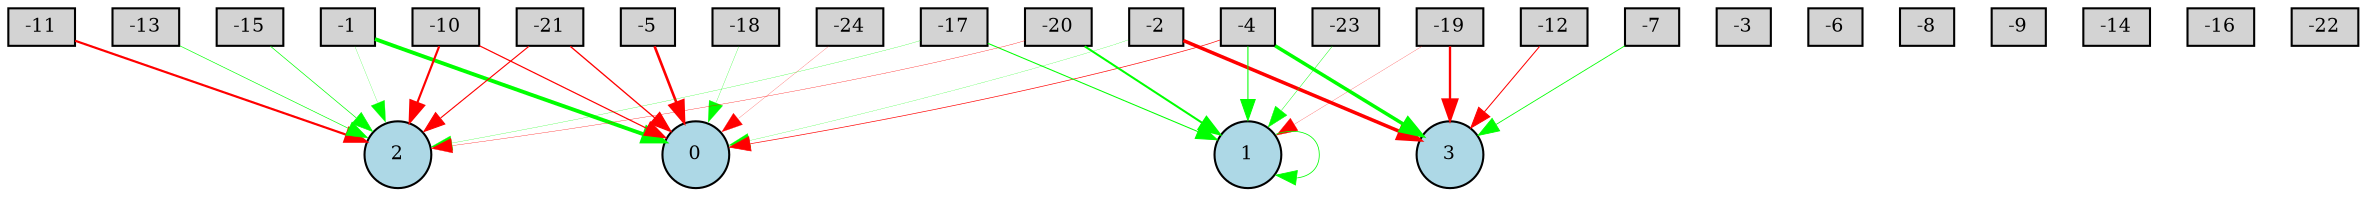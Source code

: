 digraph {
	node [fontsize=9 height=0.2 shape=circle width=0.2]
	-1 [fillcolor=lightgray shape=box style=filled]
	-2 [fillcolor=lightgray shape=box style=filled]
	-3 [fillcolor=lightgray shape=box style=filled]
	-4 [fillcolor=lightgray shape=box style=filled]
	-5 [fillcolor=lightgray shape=box style=filled]
	-6 [fillcolor=lightgray shape=box style=filled]
	-7 [fillcolor=lightgray shape=box style=filled]
	-8 [fillcolor=lightgray shape=box style=filled]
	-9 [fillcolor=lightgray shape=box style=filled]
	-10 [fillcolor=lightgray shape=box style=filled]
	-11 [fillcolor=lightgray shape=box style=filled]
	-12 [fillcolor=lightgray shape=box style=filled]
	-13 [fillcolor=lightgray shape=box style=filled]
	-14 [fillcolor=lightgray shape=box style=filled]
	-15 [fillcolor=lightgray shape=box style=filled]
	-16 [fillcolor=lightgray shape=box style=filled]
	-17 [fillcolor=lightgray shape=box style=filled]
	-18 [fillcolor=lightgray shape=box style=filled]
	-19 [fillcolor=lightgray shape=box style=filled]
	-20 [fillcolor=lightgray shape=box style=filled]
	-21 [fillcolor=lightgray shape=box style=filled]
	-22 [fillcolor=lightgray shape=box style=filled]
	-23 [fillcolor=lightgray shape=box style=filled]
	-24 [fillcolor=lightgray shape=box style=filled]
	0 [fillcolor=lightblue style=filled]
	1 [fillcolor=lightblue style=filled]
	2 [fillcolor=lightblue style=filled]
	3 [fillcolor=lightblue style=filled]
	-20 -> 2 [color=red penwidth=0.16058660019969306 style=solid]
	-10 -> 2 [color=red penwidth=1.0309697339660786 style=solid]
	-2 -> 0 [color=green penwidth=0.11333009101984862 style=solid]
	-19 -> 3 [color=red penwidth=1.1217654620689257 style=solid]
	-15 -> 2 [color=green penwidth=0.32621634747566153 style=solid]
	-1 -> 0 [color=green penwidth=1.8459144975636428 style=solid]
	-4 -> 3 [color=green penwidth=1.6878594957714754 style=solid]
	-21 -> 0 [color=red penwidth=0.6301789058862446 style=solid]
	-13 -> 2 [color=green penwidth=0.30798371136601227 style=solid]
	-7 -> 3 [color=green penwidth=0.3972391887961353 style=solid]
	-10 -> 0 [color=red penwidth=0.5775607482734145 style=solid]
	-5 -> 0 [color=red penwidth=1.2542995441453126 style=solid]
	-19 -> 1 [color=red penwidth=0.10957177602549902 style=solid]
	-17 -> 2 [color=green penwidth=0.12657164048758782 style=solid]
	-1 -> 2 [color=green penwidth=0.10662560750640351 style=solid]
	1 -> 1 [color=green penwidth=0.3777469757557911 style=solid]
	-4 -> 0 [color=red penwidth=0.3194115769925926 style=solid]
	-20 -> 1 [color=green penwidth=0.9645796211735174 style=solid]
	-23 -> 1 [color=green penwidth=0.21291783183391644 style=solid]
	-12 -> 3 [color=red penwidth=0.4840792693852961 style=solid]
	-2 -> 3 [color=red penwidth=1.6954261943538675 style=solid]
	-21 -> 2 [color=red penwidth=0.536522562754128 style=solid]
	-24 -> 0 [color=red penwidth=0.10024953962512573 style=solid]
	-11 -> 2 [color=red penwidth=1.0461285863035028 style=solid]
	-17 -> 1 [color=green penwidth=0.49700083761457536 style=solid]
	-4 -> 1 [color=green penwidth=0.49347128223367687 style=solid]
	-18 -> 0 [color=green penwidth=0.12599838338278097 style=solid]
}
